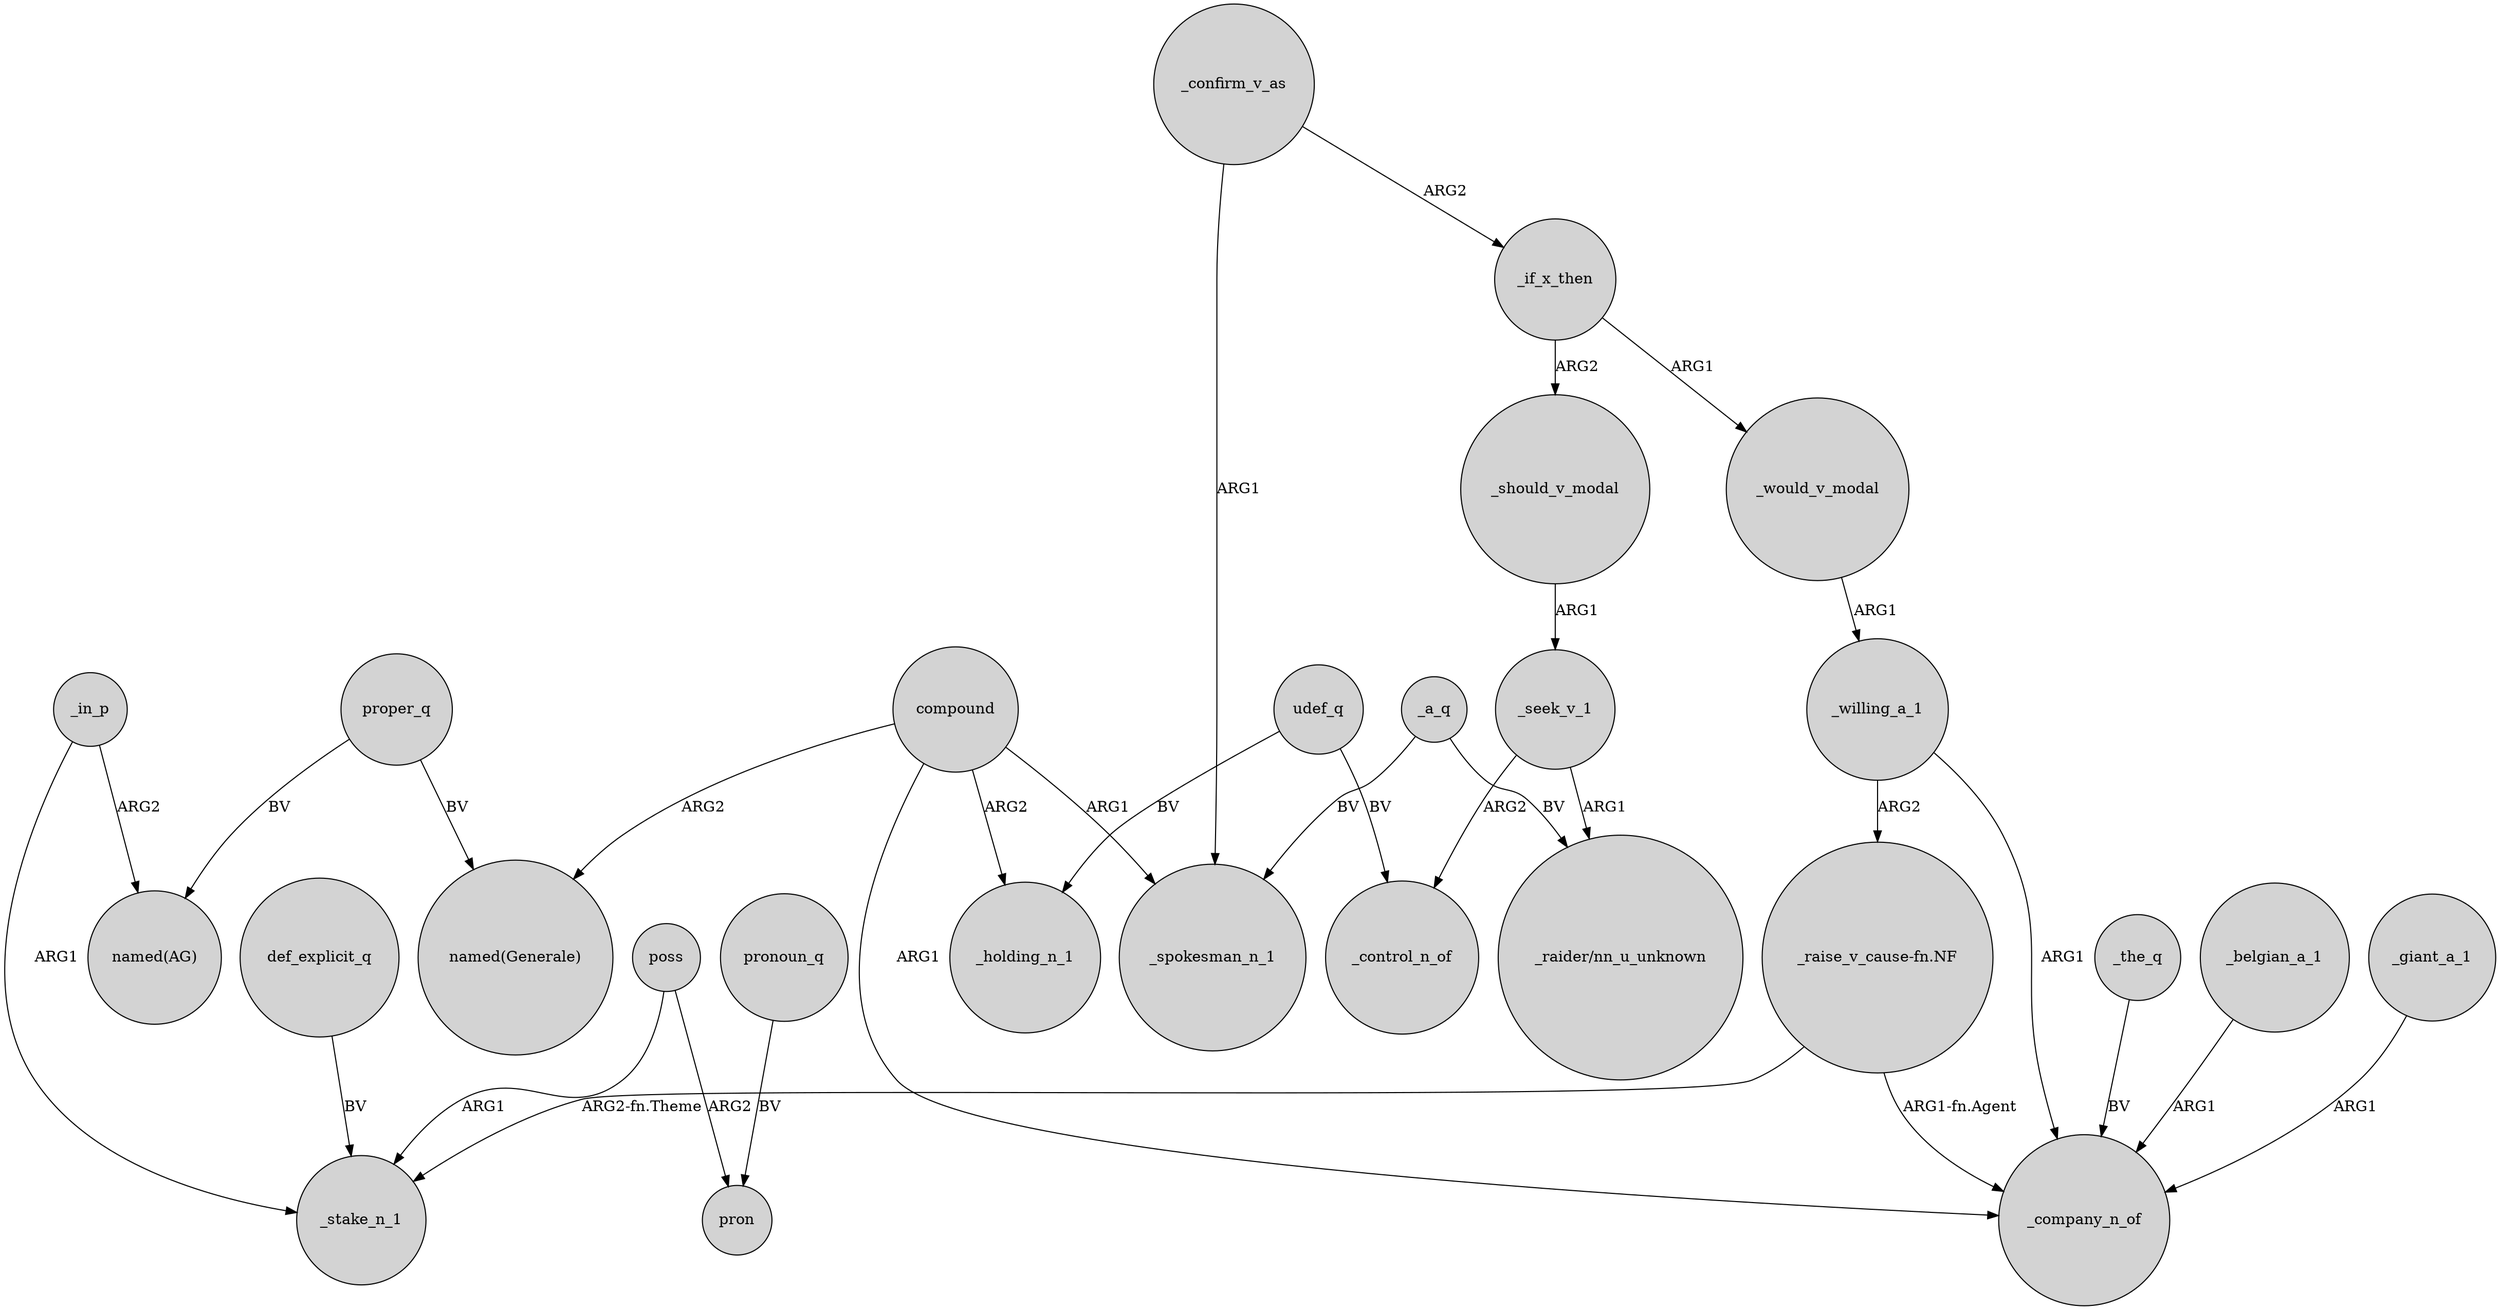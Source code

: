 digraph {
	node [shape=circle style=filled]
	_in_p -> "named(AG)" [label=ARG2]
	"_raise_v_cause-fn.NF" -> _stake_n_1 [label="ARG2-fn.Theme"]
	_seek_v_1 -> _control_n_of [label=ARG2]
	poss -> pron [label=ARG2]
	_should_v_modal -> _seek_v_1 [label=ARG1]
	proper_q -> "named(Generale)" [label=BV]
	udef_q -> _control_n_of [label=BV]
	_seek_v_1 -> "_raider/nn_u_unknown" [label=ARG1]
	compound -> _holding_n_1 [label=ARG2]
	_the_q -> _company_n_of [label=BV]
	proper_q -> "named(AG)" [label=BV]
	"_raise_v_cause-fn.NF" -> _company_n_of [label="ARG1-fn.Agent"]
	compound -> _company_n_of [label=ARG1]
	pronoun_q -> pron [label=BV]
	_in_p -> _stake_n_1 [label=ARG1]
	compound -> _spokesman_n_1 [label=ARG1]
	_confirm_v_as -> _spokesman_n_1 [label=ARG1]
	_belgian_a_1 -> _company_n_of [label=ARG1]
	poss -> _stake_n_1 [label=ARG1]
	_willing_a_1 -> _company_n_of [label=ARG1]
	_confirm_v_as -> _if_x_then [label=ARG2]
	compound -> "named(Generale)" [label=ARG2]
	_giant_a_1 -> _company_n_of [label=ARG1]
	_if_x_then -> _would_v_modal [label=ARG1]
	_a_q -> _spokesman_n_1 [label=BV]
	_would_v_modal -> _willing_a_1 [label=ARG1]
	udef_q -> _holding_n_1 [label=BV]
	_willing_a_1 -> "_raise_v_cause-fn.NF" [label=ARG2]
	_if_x_then -> _should_v_modal [label=ARG2]
	_a_q -> "_raider/nn_u_unknown" [label=BV]
	def_explicit_q -> _stake_n_1 [label=BV]
}
